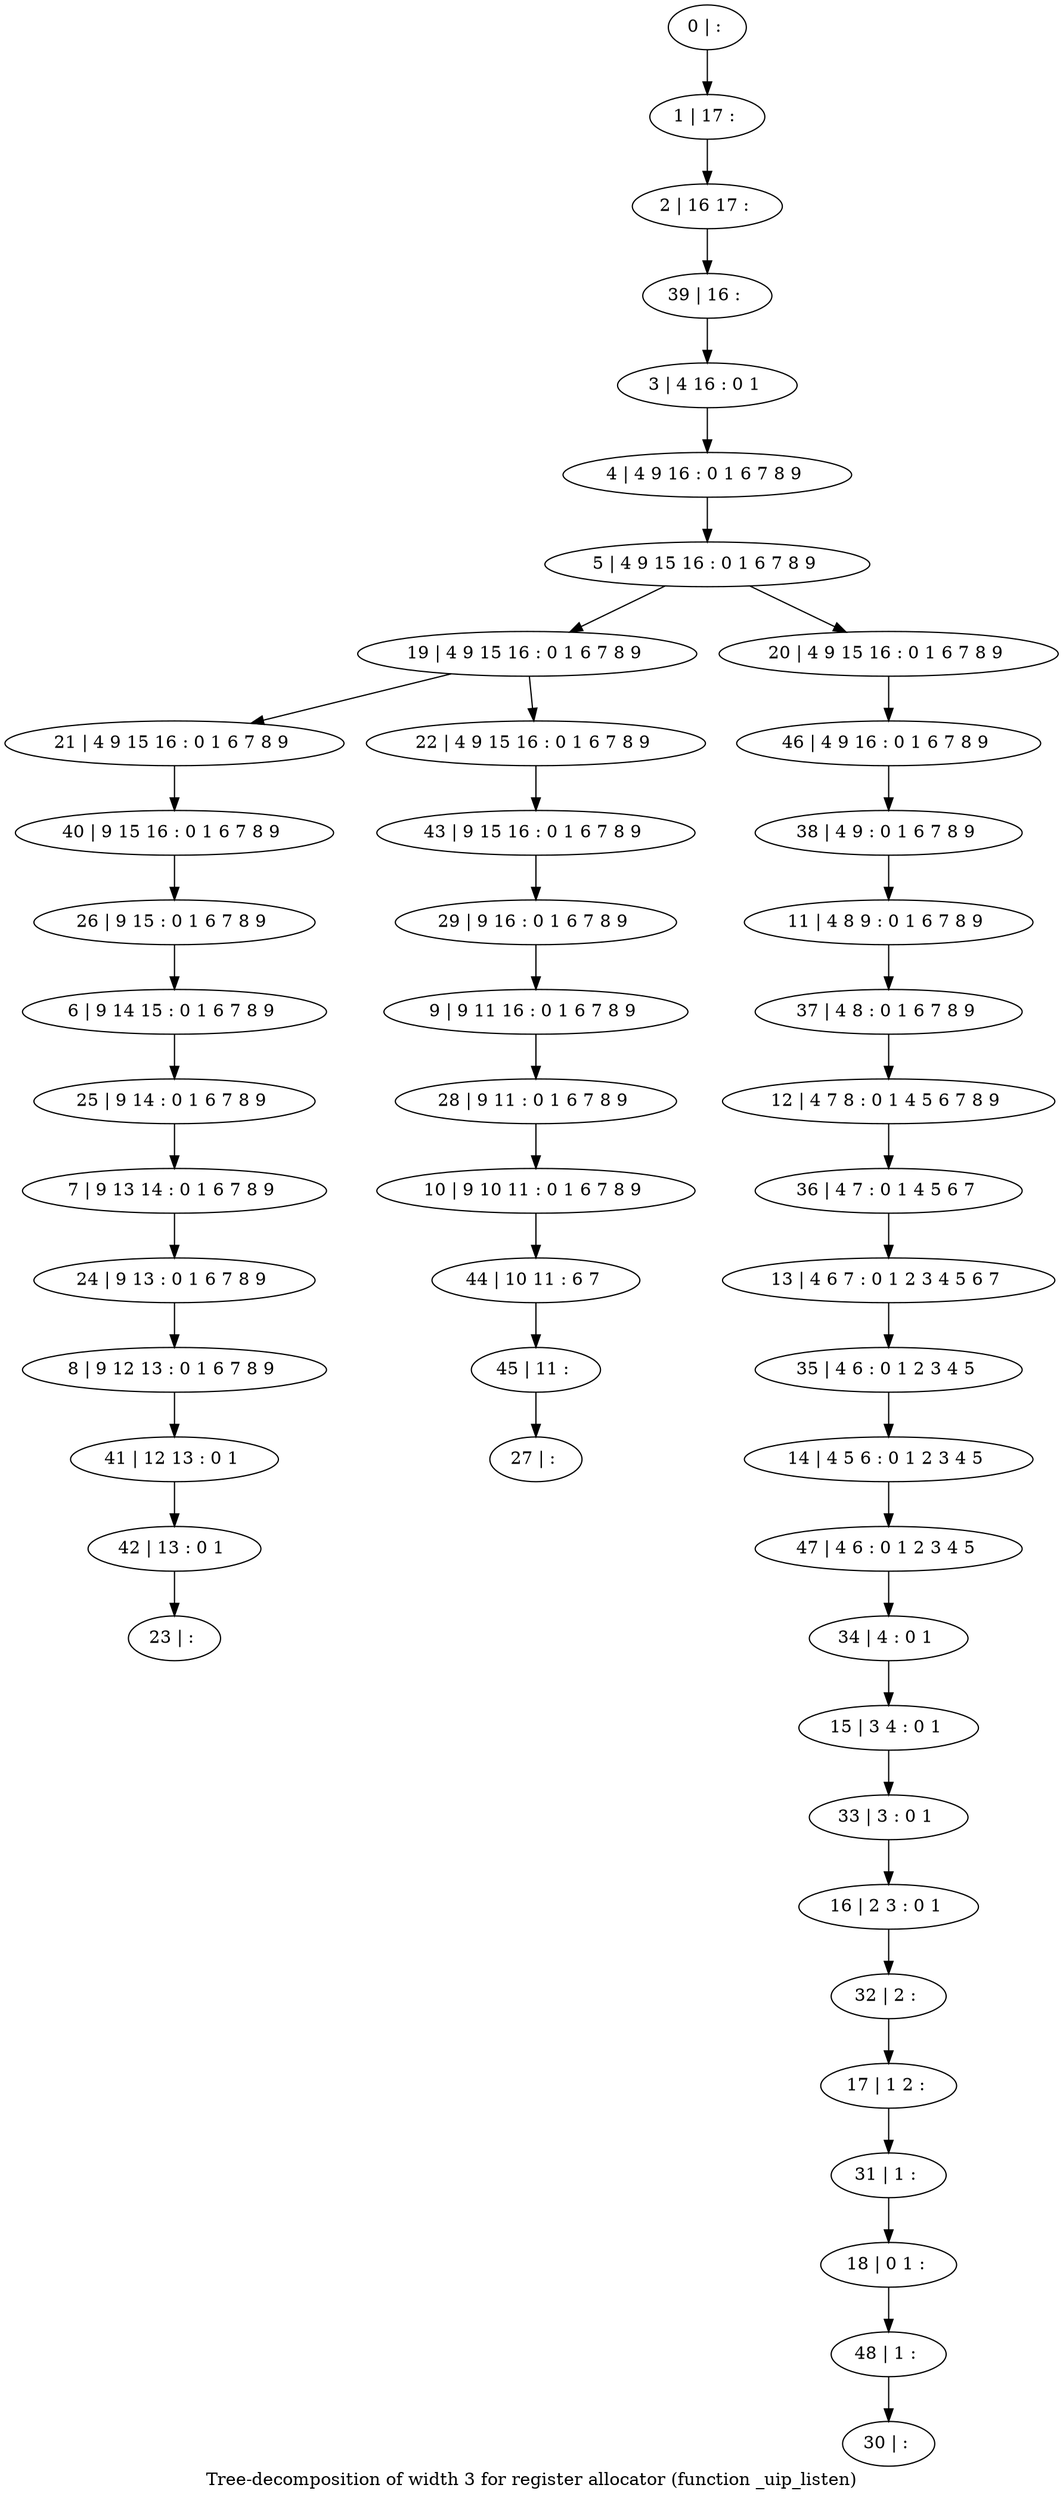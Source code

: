 digraph G {
graph [label="Tree-decomposition of width 3 for register allocator (function _uip_listen)"]
0[label="0 | : "];
1[label="1 | 17 : "];
2[label="2 | 16 17 : "];
3[label="3 | 4 16 : 0 1 "];
4[label="4 | 4 9 16 : 0 1 6 7 8 9 "];
5[label="5 | 4 9 15 16 : 0 1 6 7 8 9 "];
6[label="6 | 9 14 15 : 0 1 6 7 8 9 "];
7[label="7 | 9 13 14 : 0 1 6 7 8 9 "];
8[label="8 | 9 12 13 : 0 1 6 7 8 9 "];
9[label="9 | 9 11 16 : 0 1 6 7 8 9 "];
10[label="10 | 9 10 11 : 0 1 6 7 8 9 "];
11[label="11 | 4 8 9 : 0 1 6 7 8 9 "];
12[label="12 | 4 7 8 : 0 1 4 5 6 7 8 9 "];
13[label="13 | 4 6 7 : 0 1 2 3 4 5 6 7 "];
14[label="14 | 4 5 6 : 0 1 2 3 4 5 "];
15[label="15 | 3 4 : 0 1 "];
16[label="16 | 2 3 : 0 1 "];
17[label="17 | 1 2 : "];
18[label="18 | 0 1 : "];
19[label="19 | 4 9 15 16 : 0 1 6 7 8 9 "];
20[label="20 | 4 9 15 16 : 0 1 6 7 8 9 "];
21[label="21 | 4 9 15 16 : 0 1 6 7 8 9 "];
22[label="22 | 4 9 15 16 : 0 1 6 7 8 9 "];
23[label="23 | : "];
24[label="24 | 9 13 : 0 1 6 7 8 9 "];
25[label="25 | 9 14 : 0 1 6 7 8 9 "];
26[label="26 | 9 15 : 0 1 6 7 8 9 "];
27[label="27 | : "];
28[label="28 | 9 11 : 0 1 6 7 8 9 "];
29[label="29 | 9 16 : 0 1 6 7 8 9 "];
30[label="30 | : "];
31[label="31 | 1 : "];
32[label="32 | 2 : "];
33[label="33 | 3 : 0 1 "];
34[label="34 | 4 : 0 1 "];
35[label="35 | 4 6 : 0 1 2 3 4 5 "];
36[label="36 | 4 7 : 0 1 4 5 6 7 "];
37[label="37 | 4 8 : 0 1 6 7 8 9 "];
38[label="38 | 4 9 : 0 1 6 7 8 9 "];
39[label="39 | 16 : "];
40[label="40 | 9 15 16 : 0 1 6 7 8 9 "];
41[label="41 | 12 13 : 0 1 "];
42[label="42 | 13 : 0 1 "];
43[label="43 | 9 15 16 : 0 1 6 7 8 9 "];
44[label="44 | 10 11 : 6 7 "];
45[label="45 | 11 : "];
46[label="46 | 4 9 16 : 0 1 6 7 8 9 "];
47[label="47 | 4 6 : 0 1 2 3 4 5 "];
48[label="48 | 1 : "];
0->1 ;
1->2 ;
3->4 ;
4->5 ;
5->19 ;
5->20 ;
19->21 ;
19->22 ;
24->8 ;
7->24 ;
25->7 ;
6->25 ;
26->6 ;
28->10 ;
9->28 ;
29->9 ;
31->18 ;
17->31 ;
32->17 ;
16->32 ;
33->16 ;
15->33 ;
34->15 ;
35->14 ;
13->35 ;
36->13 ;
12->36 ;
37->12 ;
11->37 ;
38->11 ;
39->3 ;
2->39 ;
40->26 ;
21->40 ;
8->41 ;
42->23 ;
41->42 ;
43->29 ;
22->43 ;
10->44 ;
45->27 ;
44->45 ;
46->38 ;
20->46 ;
47->34 ;
14->47 ;
48->30 ;
18->48 ;
}
